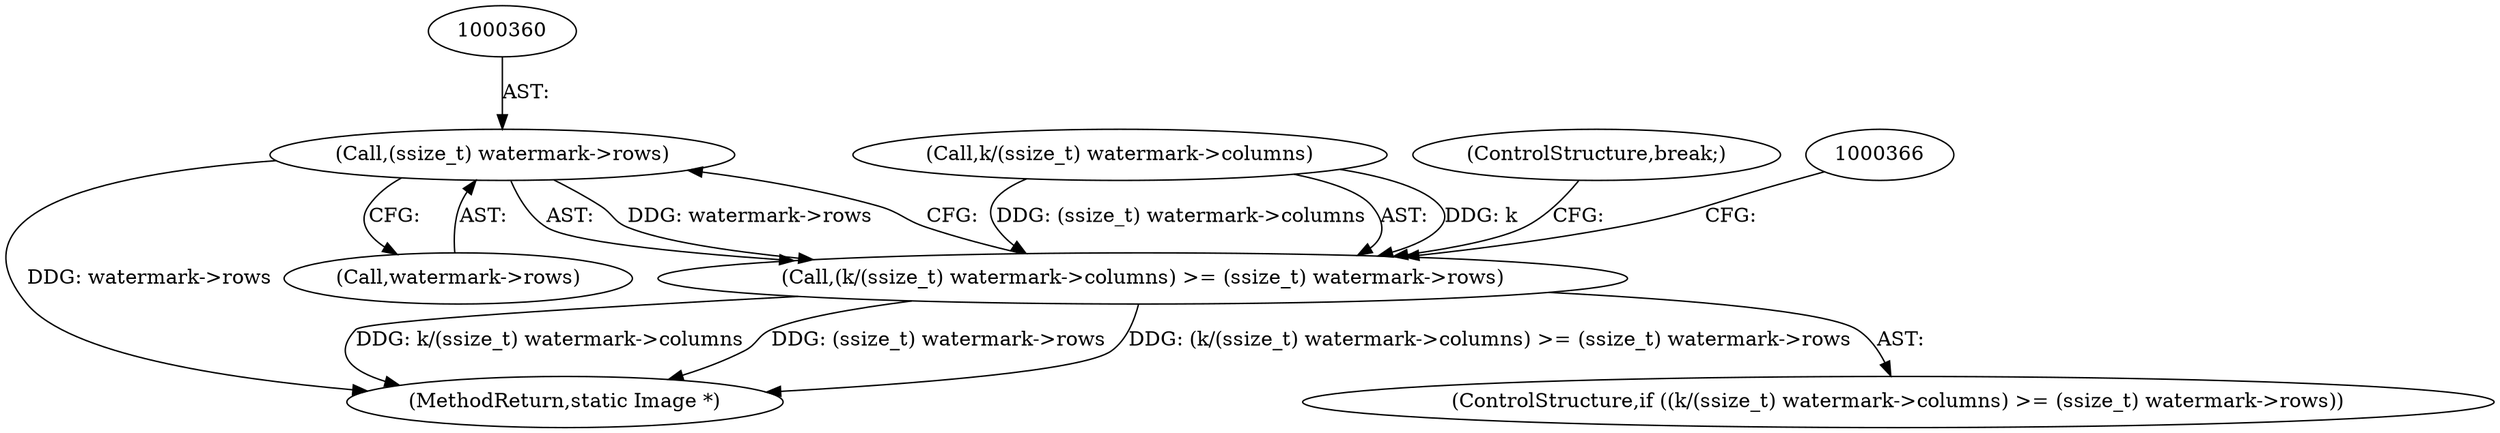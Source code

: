 digraph "0_ImageMagick_f6e9d0d9955e85bdd7540b251cd50d598dacc5e6_58@pointer" {
"1000359" [label="(Call,(ssize_t) watermark->rows)"];
"1000351" [label="(Call,(k/(ssize_t) watermark->columns) >= (ssize_t) watermark->rows)"];
"1000359" [label="(Call,(ssize_t) watermark->rows)"];
"1000508" [label="(MethodReturn,static Image *)"];
"1000352" [label="(Call,k/(ssize_t) watermark->columns)"];
"1000364" [label="(ControlStructure,break;)"];
"1000351" [label="(Call,(k/(ssize_t) watermark->columns) >= (ssize_t) watermark->rows)"];
"1000361" [label="(Call,watermark->rows)"];
"1000350" [label="(ControlStructure,if ((k/(ssize_t) watermark->columns) >= (ssize_t) watermark->rows))"];
"1000359" -> "1000351"  [label="AST: "];
"1000359" -> "1000361"  [label="CFG: "];
"1000360" -> "1000359"  [label="AST: "];
"1000361" -> "1000359"  [label="AST: "];
"1000351" -> "1000359"  [label="CFG: "];
"1000359" -> "1000508"  [label="DDG: watermark->rows"];
"1000359" -> "1000351"  [label="DDG: watermark->rows"];
"1000351" -> "1000350"  [label="AST: "];
"1000352" -> "1000351"  [label="AST: "];
"1000364" -> "1000351"  [label="CFG: "];
"1000366" -> "1000351"  [label="CFG: "];
"1000351" -> "1000508"  [label="DDG: (k/(ssize_t) watermark->columns) >= (ssize_t) watermark->rows"];
"1000351" -> "1000508"  [label="DDG: k/(ssize_t) watermark->columns"];
"1000351" -> "1000508"  [label="DDG: (ssize_t) watermark->rows"];
"1000352" -> "1000351"  [label="DDG: k"];
"1000352" -> "1000351"  [label="DDG: (ssize_t) watermark->columns"];
}
